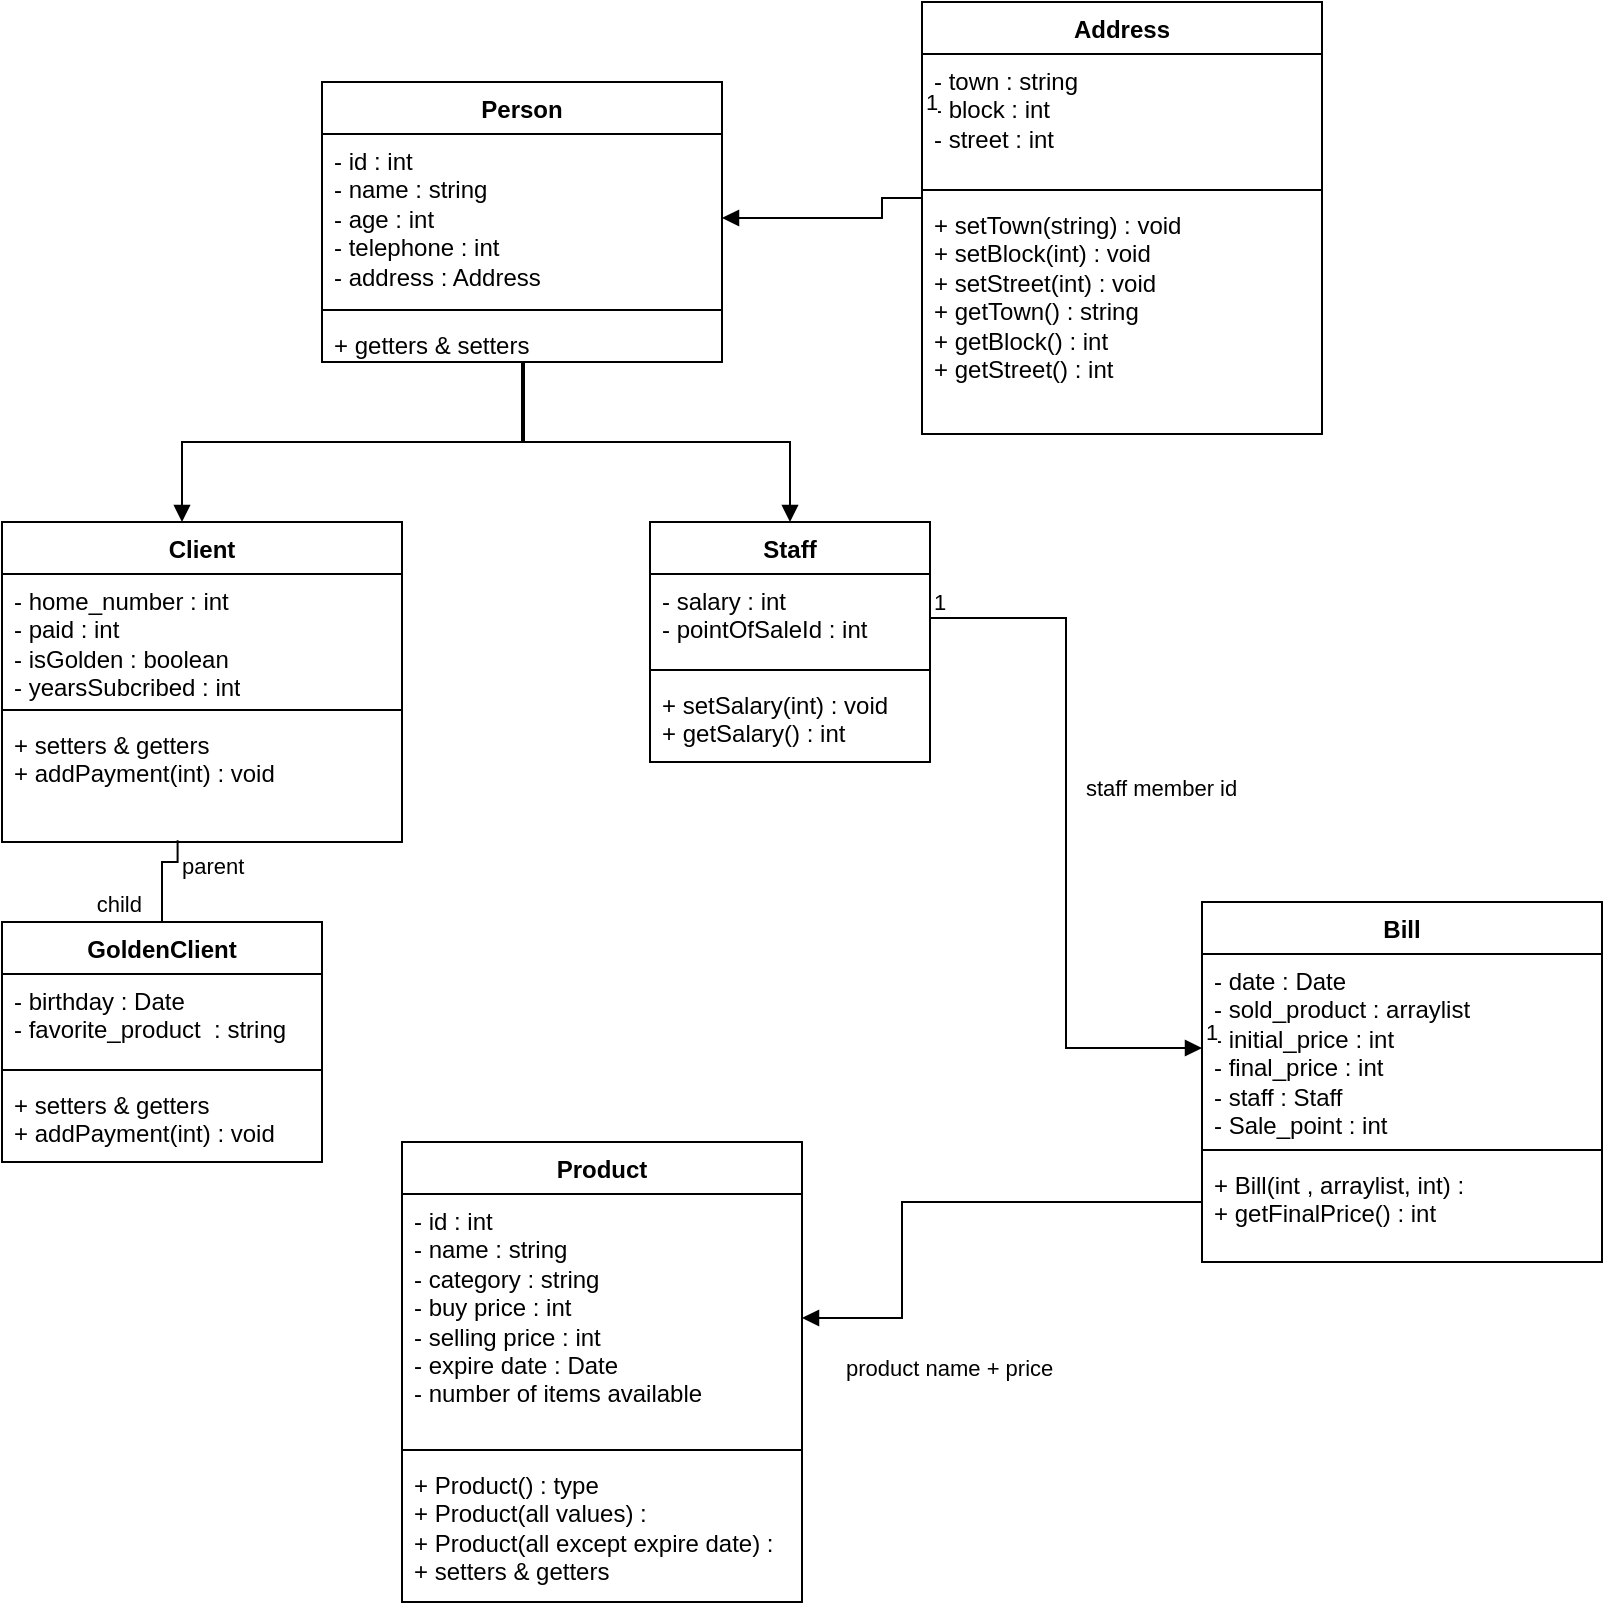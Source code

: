 <mxfile version="21.0.6" type="device"><diagram name="Page-1" id="y4GrPVPC4EGu2eUjYkA1"><mxGraphModel dx="1293" dy="578" grid="1" gridSize="10" guides="1" tooltips="1" connect="1" arrows="1" fold="1" page="1" pageScale="1" pageWidth="827" pageHeight="1169" math="0" shadow="0"><root><mxCell id="0"/><mxCell id="1" parent="0"/><mxCell id="KZc5VNdmo1UYbILFe8fp-1" value="Product" style="swimlane;fontStyle=1;align=center;verticalAlign=top;childLayout=stackLayout;horizontal=1;startSize=26;horizontalStack=0;resizeParent=1;resizeParentMax=0;resizeLast=0;collapsible=1;marginBottom=0;whiteSpace=wrap;html=1;" parent="1" vertex="1"><mxGeometry x="220" y="640" width="200" height="230" as="geometry"/></mxCell><mxCell id="KZc5VNdmo1UYbILFe8fp-2" value="- id : int&lt;br&gt;- name : string&lt;br&gt;- category : string&lt;br&gt;- buy price : int&lt;br&gt;- selling price : int&lt;br&gt;- expire date : Date&lt;br&gt;- number of items available&amp;nbsp;" style="text;strokeColor=none;fillColor=none;align=left;verticalAlign=top;spacingLeft=4;spacingRight=4;overflow=hidden;rotatable=0;points=[[0,0.5],[1,0.5]];portConstraint=eastwest;whiteSpace=wrap;html=1;" parent="KZc5VNdmo1UYbILFe8fp-1" vertex="1"><mxGeometry y="26" width="200" height="124" as="geometry"/></mxCell><mxCell id="KZc5VNdmo1UYbILFe8fp-3" value="" style="line;strokeWidth=1;fillColor=none;align=left;verticalAlign=middle;spacingTop=-1;spacingLeft=3;spacingRight=3;rotatable=0;labelPosition=right;points=[];portConstraint=eastwest;strokeColor=inherit;" parent="KZc5VNdmo1UYbILFe8fp-1" vertex="1"><mxGeometry y="150" width="200" height="8" as="geometry"/></mxCell><mxCell id="KZc5VNdmo1UYbILFe8fp-4" value="+ Product() : type&lt;br&gt;+ Product(all values) :&lt;br&gt;+ Product(all except expire date) :&amp;nbsp;&amp;nbsp;&lt;br&gt;+ setters &amp;amp; getters" style="text;strokeColor=none;fillColor=none;align=left;verticalAlign=top;spacingLeft=4;spacingRight=4;overflow=hidden;rotatable=0;points=[[0,0.5],[1,0.5]];portConstraint=eastwest;whiteSpace=wrap;html=1;" parent="KZc5VNdmo1UYbILFe8fp-1" vertex="1"><mxGeometry y="158" width="200" height="72" as="geometry"/></mxCell><mxCell id="KZc5VNdmo1UYbILFe8fp-10" value="Client" style="swimlane;fontStyle=1;align=center;verticalAlign=top;childLayout=stackLayout;horizontal=1;startSize=26;horizontalStack=0;resizeParent=1;resizeParentMax=0;resizeLast=0;collapsible=1;marginBottom=0;whiteSpace=wrap;html=1;" parent="1" vertex="1"><mxGeometry x="20" y="330" width="200" height="160" as="geometry"/></mxCell><mxCell id="KZc5VNdmo1UYbILFe8fp-11" value="- home_number : int&lt;br&gt;- paid : int&lt;br&gt;- isGolden : boolean&lt;br&gt;- yearsSubcribed : int" style="text;strokeColor=none;fillColor=none;align=left;verticalAlign=top;spacingLeft=4;spacingRight=4;overflow=hidden;rotatable=0;points=[[0,0.5],[1,0.5]];portConstraint=eastwest;whiteSpace=wrap;html=1;" parent="KZc5VNdmo1UYbILFe8fp-10" vertex="1"><mxGeometry y="26" width="200" height="64" as="geometry"/></mxCell><mxCell id="KZc5VNdmo1UYbILFe8fp-12" value="" style="line;strokeWidth=1;fillColor=none;align=left;verticalAlign=middle;spacingTop=-1;spacingLeft=3;spacingRight=3;rotatable=0;labelPosition=right;points=[];portConstraint=eastwest;strokeColor=inherit;" parent="KZc5VNdmo1UYbILFe8fp-10" vertex="1"><mxGeometry y="90" width="200" height="8" as="geometry"/></mxCell><mxCell id="KZc5VNdmo1UYbILFe8fp-13" value="+ setters &amp;amp; getters&lt;br&gt;+ addPayment(int) : void" style="text;strokeColor=none;fillColor=none;align=left;verticalAlign=top;spacingLeft=4;spacingRight=4;overflow=hidden;rotatable=0;points=[[0,0.5],[1,0.5]];portConstraint=eastwest;whiteSpace=wrap;html=1;" parent="KZc5VNdmo1UYbILFe8fp-10" vertex="1"><mxGeometry y="98" width="200" height="62" as="geometry"/></mxCell><mxCell id="KZc5VNdmo1UYbILFe8fp-14" value="Address" style="swimlane;fontStyle=1;align=center;verticalAlign=top;childLayout=stackLayout;horizontal=1;startSize=26;horizontalStack=0;resizeParent=1;resizeParentMax=0;resizeLast=0;collapsible=1;marginBottom=0;whiteSpace=wrap;html=1;" parent="1" vertex="1"><mxGeometry x="480" y="70" width="200" height="216" as="geometry"/></mxCell><mxCell id="KZc5VNdmo1UYbILFe8fp-15" value="- town : string&lt;br&gt;- block : int&lt;br&gt;- street : int" style="text;strokeColor=none;fillColor=none;align=left;verticalAlign=top;spacingLeft=4;spacingRight=4;overflow=hidden;rotatable=0;points=[[0,0.5],[1,0.5]];portConstraint=eastwest;whiteSpace=wrap;html=1;" parent="KZc5VNdmo1UYbILFe8fp-14" vertex="1"><mxGeometry y="26" width="200" height="64" as="geometry"/></mxCell><mxCell id="KZc5VNdmo1UYbILFe8fp-16" value="" style="line;strokeWidth=1;fillColor=none;align=left;verticalAlign=middle;spacingTop=-1;spacingLeft=3;spacingRight=3;rotatable=0;labelPosition=right;points=[];portConstraint=eastwest;strokeColor=inherit;" parent="KZc5VNdmo1UYbILFe8fp-14" vertex="1"><mxGeometry y="90" width="200" height="8" as="geometry"/></mxCell><mxCell id="KZc5VNdmo1UYbILFe8fp-17" value="+ setTown(string) : void&lt;br&gt;+ setBlock(int) : void&lt;br&gt;+ setStreet(int) : void&lt;br&gt;+ getTown() : string&lt;br&gt;+ getBlock() : int&lt;br&gt;+ getStreet() : int" style="text;strokeColor=none;fillColor=none;align=left;verticalAlign=top;spacingLeft=4;spacingRight=4;overflow=hidden;rotatable=0;points=[[0,0.5],[1,0.5]];portConstraint=eastwest;whiteSpace=wrap;html=1;" parent="KZc5VNdmo1UYbILFe8fp-14" vertex="1"><mxGeometry y="98" width="200" height="118" as="geometry"/></mxCell><mxCell id="KZc5VNdmo1UYbILFe8fp-20" value="" style="endArrow=block;endFill=1;html=1;edgeStyle=orthogonalEdgeStyle;align=left;verticalAlign=top;rounded=0;exitX=0;exitY=0.5;exitDx=0;exitDy=0;entryX=1;entryY=0.5;entryDx=0;entryDy=0;" parent="1" source="KZc5VNdmo1UYbILFe8fp-15" target="tTnqDCIk3qNYDCSJdOzN-2" edge="1"><mxGeometry x="0.636" y="-18" relative="1" as="geometry"><mxPoint x="480" y="198" as="sourcePoint"/><mxPoint x="440" y="130" as="targetPoint"/><Array as="points"><mxPoint x="460" y="168"/><mxPoint x="460" y="178"/></Array><mxPoint as="offset"/></mxGeometry></mxCell><mxCell id="KZc5VNdmo1UYbILFe8fp-21" value="1" style="edgeLabel;resizable=0;html=1;align=left;verticalAlign=bottom;" parent="KZc5VNdmo1UYbILFe8fp-20" connectable="0" vertex="1"><mxGeometry x="-1" relative="1" as="geometry"/></mxCell><mxCell id="KZc5VNdmo1UYbILFe8fp-22" value="GoldenClient" style="swimlane;fontStyle=1;align=center;verticalAlign=top;childLayout=stackLayout;horizontal=1;startSize=26;horizontalStack=0;resizeParent=1;resizeParentMax=0;resizeLast=0;collapsible=1;marginBottom=0;whiteSpace=wrap;html=1;" parent="1" vertex="1"><mxGeometry x="20" y="530" width="160" height="120" as="geometry"/></mxCell><mxCell id="KZc5VNdmo1UYbILFe8fp-23" value="- birthday : Date&lt;br&gt;- favorite_product&amp;nbsp; : string" style="text;strokeColor=none;fillColor=none;align=left;verticalAlign=top;spacingLeft=4;spacingRight=4;overflow=hidden;rotatable=0;points=[[0,0.5],[1,0.5]];portConstraint=eastwest;whiteSpace=wrap;html=1;" parent="KZc5VNdmo1UYbILFe8fp-22" vertex="1"><mxGeometry y="26" width="160" height="44" as="geometry"/></mxCell><mxCell id="KZc5VNdmo1UYbILFe8fp-24" value="" style="line;strokeWidth=1;fillColor=none;align=left;verticalAlign=middle;spacingTop=-1;spacingLeft=3;spacingRight=3;rotatable=0;labelPosition=right;points=[];portConstraint=eastwest;strokeColor=inherit;" parent="KZc5VNdmo1UYbILFe8fp-22" vertex="1"><mxGeometry y="70" width="160" height="8" as="geometry"/></mxCell><mxCell id="KZc5VNdmo1UYbILFe8fp-25" value="+ setters &amp;amp; getters&lt;br&gt;+ addPayment(int) : void" style="text;strokeColor=none;fillColor=none;align=left;verticalAlign=top;spacingLeft=4;spacingRight=4;overflow=hidden;rotatable=0;points=[[0,0.5],[1,0.5]];portConstraint=eastwest;whiteSpace=wrap;html=1;" parent="KZc5VNdmo1UYbILFe8fp-22" vertex="1"><mxGeometry y="78" width="160" height="42" as="geometry"/></mxCell><mxCell id="KZc5VNdmo1UYbILFe8fp-27" value="" style="endArrow=none;html=1;edgeStyle=orthogonalEdgeStyle;rounded=0;exitX=0.439;exitY=0.985;exitDx=0;exitDy=0;exitPerimeter=0;entryX=0.5;entryY=0;entryDx=0;entryDy=0;" parent="1" source="KZc5VNdmo1UYbILFe8fp-13" target="KZc5VNdmo1UYbILFe8fp-22" edge="1"><mxGeometry relative="1" as="geometry"><mxPoint x="90" y="590" as="sourcePoint"/><mxPoint x="250" y="590" as="targetPoint"/><Array as="points"><mxPoint x="108" y="500"/><mxPoint x="100" y="500"/></Array></mxGeometry></mxCell><mxCell id="KZc5VNdmo1UYbILFe8fp-28" value="parent" style="edgeLabel;resizable=0;html=1;align=left;verticalAlign=bottom;" parent="KZc5VNdmo1UYbILFe8fp-27" connectable="0" vertex="1"><mxGeometry x="-1" relative="1" as="geometry"><mxPoint y="21" as="offset"/></mxGeometry></mxCell><mxCell id="KZc5VNdmo1UYbILFe8fp-29" value="child" style="edgeLabel;resizable=0;html=1;align=right;verticalAlign=bottom;" parent="KZc5VNdmo1UYbILFe8fp-27" connectable="0" vertex="1"><mxGeometry x="1" relative="1" as="geometry"><mxPoint x="-10" as="offset"/></mxGeometry></mxCell><mxCell id="KZc5VNdmo1UYbILFe8fp-30" value="Bill" style="swimlane;fontStyle=1;align=center;verticalAlign=top;childLayout=stackLayout;horizontal=1;startSize=26;horizontalStack=0;resizeParent=1;resizeParentMax=0;resizeLast=0;collapsible=1;marginBottom=0;whiteSpace=wrap;html=1;" parent="1" vertex="1"><mxGeometry x="620" y="520" width="200" height="180" as="geometry"/></mxCell><mxCell id="KZc5VNdmo1UYbILFe8fp-31" value="- date : Date&lt;br&gt;- sold_product : arraylist&lt;br&gt;- initial_price : int&lt;br&gt;- final_price : int&lt;br&gt;- staff : Staff&lt;br&gt;- Sale_point : int" style="text;strokeColor=none;fillColor=none;align=left;verticalAlign=top;spacingLeft=4;spacingRight=4;overflow=hidden;rotatable=0;points=[[0,0.5],[1,0.5]];portConstraint=eastwest;whiteSpace=wrap;html=1;" parent="KZc5VNdmo1UYbILFe8fp-30" vertex="1"><mxGeometry y="26" width="200" height="94" as="geometry"/></mxCell><mxCell id="KZc5VNdmo1UYbILFe8fp-32" value="" style="line;strokeWidth=1;fillColor=none;align=left;verticalAlign=middle;spacingTop=-1;spacingLeft=3;spacingRight=3;rotatable=0;labelPosition=right;points=[];portConstraint=eastwest;strokeColor=inherit;" parent="KZc5VNdmo1UYbILFe8fp-30" vertex="1"><mxGeometry y="120" width="200" height="8" as="geometry"/></mxCell><mxCell id="KZc5VNdmo1UYbILFe8fp-33" value="+ Bill(int , arraylist, int) :&amp;nbsp;&lt;br&gt;+ getFinalPrice() : int" style="text;strokeColor=none;fillColor=none;align=left;verticalAlign=top;spacingLeft=4;spacingRight=4;overflow=hidden;rotatable=0;points=[[0,0.5],[1,0.5]];portConstraint=eastwest;whiteSpace=wrap;html=1;" parent="KZc5VNdmo1UYbILFe8fp-30" vertex="1"><mxGeometry y="128" width="200" height="52" as="geometry"/></mxCell><mxCell id="KZc5VNdmo1UYbILFe8fp-34" value="Staff" style="swimlane;fontStyle=1;align=center;verticalAlign=top;childLayout=stackLayout;horizontal=1;startSize=26;horizontalStack=0;resizeParent=1;resizeParentMax=0;resizeLast=0;collapsible=1;marginBottom=0;whiteSpace=wrap;html=1;" parent="1" vertex="1"><mxGeometry x="344" y="330" width="140" height="120" as="geometry"/></mxCell><mxCell id="KZc5VNdmo1UYbILFe8fp-35" value="- salary : int&lt;br&gt;- pointOfSaleId : int" style="text;strokeColor=none;fillColor=none;align=left;verticalAlign=top;spacingLeft=4;spacingRight=4;overflow=hidden;rotatable=0;points=[[0,0.5],[1,0.5]];portConstraint=eastwest;whiteSpace=wrap;html=1;" parent="KZc5VNdmo1UYbILFe8fp-34" vertex="1"><mxGeometry y="26" width="140" height="44" as="geometry"/></mxCell><mxCell id="KZc5VNdmo1UYbILFe8fp-36" value="" style="line;strokeWidth=1;fillColor=none;align=left;verticalAlign=middle;spacingTop=-1;spacingLeft=3;spacingRight=3;rotatable=0;labelPosition=right;points=[];portConstraint=eastwest;strokeColor=inherit;" parent="KZc5VNdmo1UYbILFe8fp-34" vertex="1"><mxGeometry y="70" width="140" height="8" as="geometry"/></mxCell><mxCell id="KZc5VNdmo1UYbILFe8fp-37" value="+ setSalary(int) : void&lt;br&gt;+ getSalary() : int&lt;br&gt;" style="text;strokeColor=none;fillColor=none;align=left;verticalAlign=top;spacingLeft=4;spacingRight=4;overflow=hidden;rotatable=0;points=[[0,0.5],[1,0.5]];portConstraint=eastwest;whiteSpace=wrap;html=1;" parent="KZc5VNdmo1UYbILFe8fp-34" vertex="1"><mxGeometry y="78" width="140" height="42" as="geometry"/></mxCell><mxCell id="tTnqDCIk3qNYDCSJdOzN-1" value="Person" style="swimlane;fontStyle=1;align=center;verticalAlign=top;childLayout=stackLayout;horizontal=1;startSize=26;horizontalStack=0;resizeParent=1;resizeParentMax=0;resizeLast=0;collapsible=1;marginBottom=0;whiteSpace=wrap;html=1;" parent="1" vertex="1"><mxGeometry x="180" y="110" width="200" height="140" as="geometry"/></mxCell><mxCell id="tTnqDCIk3qNYDCSJdOzN-2" value="- id : int&lt;br&gt;- name : string&lt;br&gt;- age : int&lt;br&gt;- telephone : int&lt;br&gt;- address : Address" style="text;strokeColor=none;fillColor=none;align=left;verticalAlign=top;spacingLeft=4;spacingRight=4;overflow=hidden;rotatable=0;points=[[0,0.5],[1,0.5]];portConstraint=eastwest;whiteSpace=wrap;html=1;" parent="tTnqDCIk3qNYDCSJdOzN-1" vertex="1"><mxGeometry y="26" width="200" height="84" as="geometry"/></mxCell><mxCell id="tTnqDCIk3qNYDCSJdOzN-3" value="" style="line;strokeWidth=1;fillColor=none;align=left;verticalAlign=middle;spacingTop=-1;spacingLeft=3;spacingRight=3;rotatable=0;labelPosition=right;points=[];portConstraint=eastwest;strokeColor=inherit;" parent="tTnqDCIk3qNYDCSJdOzN-1" vertex="1"><mxGeometry y="110" width="200" height="8" as="geometry"/></mxCell><mxCell id="tTnqDCIk3qNYDCSJdOzN-4" value="+ getters &amp;amp; setters" style="text;strokeColor=none;fillColor=none;align=left;verticalAlign=top;spacingLeft=4;spacingRight=4;overflow=hidden;rotatable=0;points=[[0,0.5],[1,0.5]];portConstraint=eastwest;whiteSpace=wrap;html=1;" parent="tTnqDCIk3qNYDCSJdOzN-1" vertex="1"><mxGeometry y="118" width="200" height="22" as="geometry"/></mxCell><mxCell id="Vb31FuguX7NPIyeRZpPQ-1" value="" style="endArrow=block;endFill=1;html=1;edgeStyle=orthogonalEdgeStyle;align=left;verticalAlign=top;rounded=0;" parent="1" edge="1"><mxGeometry x="0.636" y="-18" relative="1" as="geometry"><mxPoint x="281" y="250" as="sourcePoint"/><mxPoint x="110" y="330" as="targetPoint"/><Array as="points"><mxPoint x="281" y="290"/></Array><mxPoint as="offset"/></mxGeometry></mxCell><mxCell id="Vb31FuguX7NPIyeRZpPQ-3" value="" style="endArrow=block;endFill=1;html=1;edgeStyle=orthogonalEdgeStyle;align=left;verticalAlign=top;rounded=0;exitX=0.5;exitY=1;exitDx=0;exitDy=0;exitPerimeter=0;entryX=0.5;entryY=0;entryDx=0;entryDy=0;" parent="1" source="tTnqDCIk3qNYDCSJdOzN-4" target="KZc5VNdmo1UYbILFe8fp-34" edge="1"><mxGeometry x="-1" relative="1" as="geometry"><mxPoint x="320" y="320" as="sourcePoint"/><mxPoint x="330" y="330" as="targetPoint"/><Array as="points"><mxPoint x="280" y="290"/><mxPoint x="414" y="290"/></Array></mxGeometry></mxCell><mxCell id="nd8krOwL78mOKhkxKklL-1" value="product name + price" style="endArrow=block;endFill=1;html=1;edgeStyle=orthogonalEdgeStyle;align=left;verticalAlign=top;rounded=0;entryX=1;entryY=0.5;entryDx=0;entryDy=0;exitX=0;exitY=0.5;exitDx=0;exitDy=0;" edge="1" parent="1" source="KZc5VNdmo1UYbILFe8fp-31" target="KZc5VNdmo1UYbILFe8fp-2"><mxGeometry x="0.881" y="12" relative="1" as="geometry"><mxPoint x="330" y="600" as="sourcePoint"/><mxPoint x="490" y="600" as="targetPoint"/><Array as="points"><mxPoint x="620" y="670"/><mxPoint x="470" y="670"/><mxPoint x="470" y="728"/></Array><mxPoint as="offset"/></mxGeometry></mxCell><mxCell id="nd8krOwL78mOKhkxKklL-2" value="1" style="edgeLabel;resizable=0;html=1;align=left;verticalAlign=bottom;" connectable="0" vertex="1" parent="nd8krOwL78mOKhkxKklL-1"><mxGeometry x="-1" relative="1" as="geometry"/></mxCell><mxCell id="nd8krOwL78mOKhkxKklL-3" value="staff member id" style="endArrow=block;endFill=1;html=1;edgeStyle=orthogonalEdgeStyle;align=left;verticalAlign=top;rounded=0;exitX=1;exitY=0.5;exitDx=0;exitDy=0;entryX=0;entryY=0.5;entryDx=0;entryDy=0;" edge="1" parent="1" source="KZc5VNdmo1UYbILFe8fp-35" target="KZc5VNdmo1UYbILFe8fp-31"><mxGeometry x="-0.202" y="8" relative="1" as="geometry"><mxPoint x="510" y="490" as="sourcePoint"/><mxPoint x="580" y="580" as="targetPoint"/><mxPoint as="offset"/></mxGeometry></mxCell><mxCell id="nd8krOwL78mOKhkxKklL-4" value="1" style="edgeLabel;resizable=0;html=1;align=left;verticalAlign=bottom;" connectable="0" vertex="1" parent="nd8krOwL78mOKhkxKklL-3"><mxGeometry x="-1" relative="1" as="geometry"/></mxCell></root></mxGraphModel></diagram></mxfile>